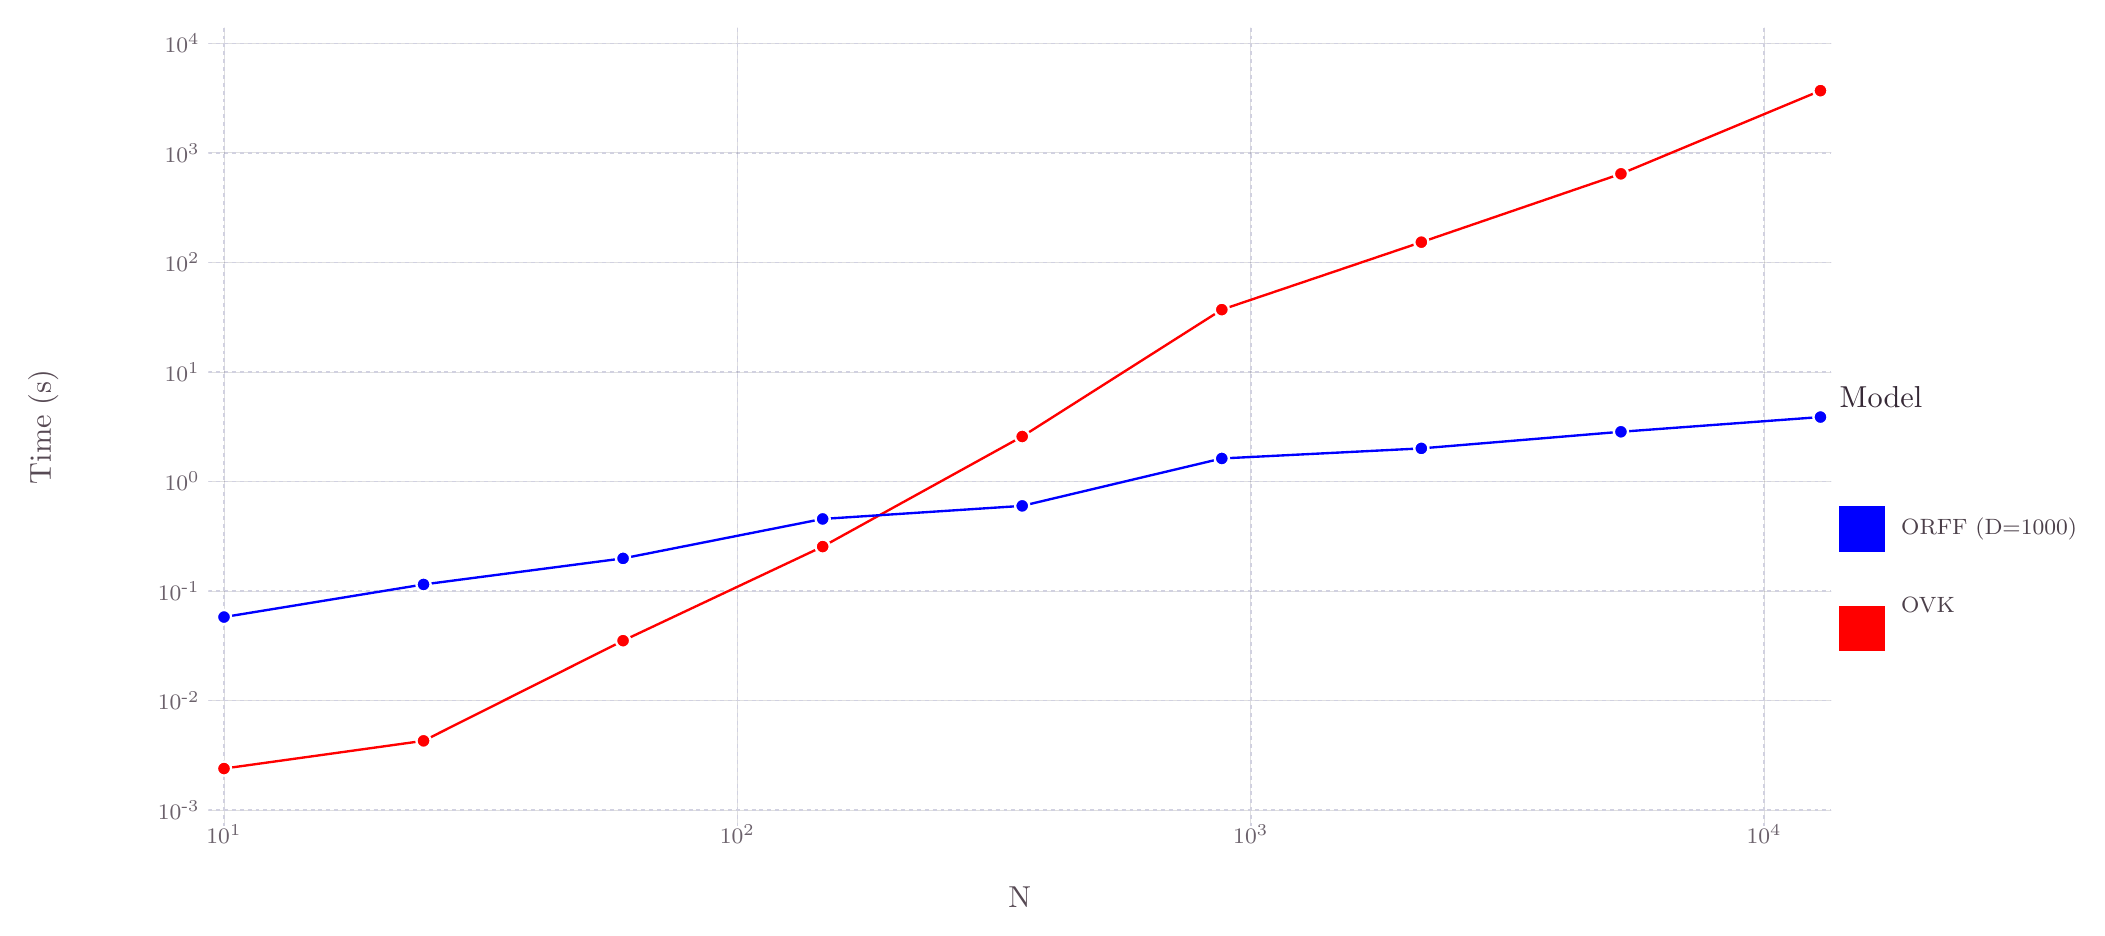 \begin{tikzpicture}[x=1mm,y=-1mm]
\definecolor{mycolor4C404B}{rgb}{0.3,0.25,0.29}
\definecolor{mycolor000000}{rgb}{0,0,0}
\definecolor{mycolor0000FF}{rgb}{0,0,1}
\definecolor{mycolor362A35}{rgb}{0.21,0.16,0.21}
\definecolor{mycolorFFFFFF}{rgb}{1,1,1}
\definecolor{mycolorD0D0E0}{rgb}{0.82,0.82,0.88}
\definecolor{mycolor000000}{rgb}{0,0,0}
\definecolor{mycolorFF0000}{rgb}{1,0,0}
\definecolor{mycolor6C606B}{rgb}{0.42,0.38,0.42}
\definecolor{mycolor564A55}{rgb}{0.34,0.29,0.33}
\begin{scope}
\begin{scope}
% \fontspec{PT Sans}
\draw (123.81,115.39) node [text=mycolor564A55,draw=mycolor000000,draw opacity=0,rotate around={-0: (0,1.81)},inner sep=0.0]{\fontsize{3.88mm}{4.66mm}\selectfont $\text{N}$};
\end{scope}
\begin{scope}
% \fontspec{PT Sans Caption}
\draw (22.75,107.38) node [text=mycolor6C606B,rotate around={-0: (101.07,2)},inner sep=0.0]{\fontsize{2.82mm}{3.39mm}\selectfont $\text{10}^{\text{1}}\text{}$};
\draw (87.95,107.38) node [text=mycolor6C606B,rotate around={-0: (35.86,2)},inner sep=0.0]{\fontsize{2.82mm}{3.39mm}\selectfont $\text{10}^{\text{2}}\text{}$};
\draw (153.15,107.38) node [text=mycolor6C606B,rotate around={-0: (-29.34,2)},inner sep=0.0]{\fontsize{2.82mm}{3.39mm}\selectfont $\text{10}^{\text{3}}\text{}$};
\draw (218.36,107.38) node [text=mycolor6C606B,rotate around={-0: (-94.55,2)},inner sep=0.0]{\fontsize{2.82mm}{3.39mm}\selectfont $\text{10}^{\text{4}}\text{}$};
\end{scope}
\begin{scope}
\begin{scope}
% \fontspec{PT Sans}
\draw (235.69,68.69) node [text=mycolor4C404B,rotate around={-0: (7.25,0)},right,inner sep=0.0]{\fontsize{2.82mm}{3.39mm}\selectfont $\text{ORFF (D=1000)}$};
\draw (235.69,78.32) node [text=mycolor4C404B,rotate around={-0: (7.25,-3.63)},right,inner sep=0.0]{\fontsize{2.82mm}{3.39mm}\selectfont $\text{OVK}$};
\end{scope}
\begin{scope}
\path [fill=mycolor0000FF,draw=mycolor000000,draw opacity=0] (227.88,65.78) rectangle +(5.81,5.81);
\path [fill=mycolorFF0000,draw=mycolor000000,draw opacity=0] (227.88,78.41) rectangle +(5.81,5.81);
\end{scope}
\begin{scope}
% \fontspec{PT Sans}
\draw (227.88,51.87) node [text=mycolor362A35,draw=mycolor000000,draw opacity=0,rotate around={-0: (11.06,0.19)},right,inner sep=0.0]{\fontsize{3.88mm}{4.66mm}\selectfont $\text{Model}$};
\end{scope}
\end{scope}
\begin{scope}
\clip  (20.75,5) -- (226.88,5) -- (226.88,106.38) -- (20.75,106.38);
\begin{scope}
\clip  (20.75,5) -- (226.88,5) -- (226.88,106.38) -- (20.75,106.38);
\path [fill=mycolor000000,fill opacity=0,draw=mycolor000000,draw opacity=0] (20.75,5) rectangle +(206.14,101.38);
\end{scope}
\begin{scope}
[dash pattern=on 0.5mm off 0.5mm,line width=0.2mm]
\path [fill=mycolor000000,draw=mycolorD0D0E0]  (20.75,104.38) -- (226.88,104.38);
\path [fill=mycolor000000,draw=mycolorD0D0E0]  (20.75,90.47) -- (226.88,90.47);
\path [fill=mycolor000000,draw=mycolorD0D0E0]  (20.75,76.56) -- (226.88,76.56);
\path [fill=mycolor000000,draw=mycolorD0D0E0]  (20.75,62.64) -- (226.88,62.64);
\path [fill=mycolor000000,draw=mycolorD0D0E0]  (20.75,48.73) -- (226.88,48.73);
\path [fill=mycolor000000,draw=mycolorD0D0E0]  (20.75,34.82) -- (226.88,34.82);
\path [fill=mycolor000000,draw=mycolorD0D0E0]  (20.75,20.91) -- (226.88,20.91);
\path [fill=mycolor000000,draw=mycolorD0D0E0]  (20.75,7) -- (226.88,7);
\end{scope}
\begin{scope}
[dash pattern=on 0.5mm off 0.5mm,line width=0.2mm]
\path [fill=mycolor000000,draw=mycolorD0D0E0]  (22.75,5) -- (22.75,106.38);
\path [fill=mycolor000000,draw=mycolorD0D0E0]  (87.95,5) -- (87.95,106.38);
\path [fill=mycolor000000,draw=mycolorD0D0E0]  (153.15,5) -- (153.15,106.38);
\path [fill=mycolor000000,draw=mycolorD0D0E0]  (218.36,5) -- (218.36,106.38);
\end{scope}
\begin{scope}
\begin{scope}
[line width=0.3mm]
\path [fill=mycolor000000,fill opacity=0,draw=mycolorFF0000]  (22.75,99.09) -- (48.09,95.57) -- (73.43,82.85) -- (98.78,70.9) -- (124.12,56.92) -- (149.47,40.81) -- (174.81,32.24) -- (200.16,23.56) -- (225.5,13);
\end{scope}
\begin{scope}
[line width=0.3mm]
\path [fill=mycolor000000,fill opacity=0,draw=mycolor0000FF]  (22.75,79.85) -- (48.09,75.71) -- (73.43,72.4) -- (98.78,67.39) -- (124.12,65.73) -- (149.47,59.71) -- (174.81,58.43) -- (200.16,56.32) -- (225.5,54.45);
\end{scope}
\begin{scope}
\begin{scope}
[line width=0.3mm]
\path [fill=mycolorFF0000,draw=mycolorFFFFFF] (22.75,99.09) circle [radius=0.9];
\path [fill=mycolorFF0000,draw=mycolorFFFFFF] (48.09,95.57) circle [radius=0.9];
\path [fill=mycolorFF0000,draw=mycolorFFFFFF] (73.43,82.85) circle [radius=0.9];
\path [fill=mycolorFF0000,draw=mycolorFFFFFF] (98.78,70.9) circle [radius=0.9];
\path [fill=mycolorFF0000,draw=mycolorFFFFFF] (124.12,56.92) circle [radius=0.9];
\path [fill=mycolorFF0000,draw=mycolorFFFFFF] (149.47,40.81) circle [radius=0.9];
\path [fill=mycolorFF0000,draw=mycolorFFFFFF] (174.81,32.24) circle [radius=0.9];
\path [fill=mycolorFF0000,draw=mycolorFFFFFF] (200.16,23.56) circle [radius=0.9];
\path [fill=mycolorFF0000,draw=mycolorFFFFFF] (225.5,13) circle [radius=0.9];
\end{scope}
\end{scope}
\begin{scope}
\begin{scope}
[line width=0.3mm]
\path [fill=mycolor0000FF,draw=mycolorFFFFFF] (22.75,79.85) circle [radius=0.9];
\path [fill=mycolor0000FF,draw=mycolorFFFFFF] (48.09,75.71) circle [radius=0.9];
\path [fill=mycolor0000FF,draw=mycolorFFFFFF] (73.43,72.4) circle [radius=0.9];
\path [fill=mycolor0000FF,draw=mycolorFFFFFF] (98.78,67.39) circle [radius=0.9];
\path [fill=mycolor0000FF,draw=mycolorFFFFFF] (124.12,65.73) circle [radius=0.9];
\path [fill=mycolor0000FF,draw=mycolorFFFFFF] (149.47,59.71) circle [radius=0.9];
\path [fill=mycolor0000FF,draw=mycolorFFFFFF] (174.81,58.43) circle [radius=0.9];
\path [fill=mycolor0000FF,draw=mycolorFFFFFF] (200.16,56.32) circle [radius=0.9];
\path [fill=mycolor0000FF,draw=mycolorFFFFFF] (225.5,54.45) circle [radius=0.9];
\end{scope}
\end{scope}
\end{scope}
\end{scope}
\begin{scope}
% \fontspec{PT Sans Caption}
\draw (19.74,104.38) node [text=mycolor6C606B,rotate around={-0: (-3.07,-48.69)},left,inner sep=0.0]{\fontsize{2.82mm}{3.39mm}\selectfont $\text{10}^{\text{-3}}\text{}$};
\draw (19.74,90.47) node [text=mycolor6C606B,rotate around={-0: (-3.07,-34.78)},left,inner sep=0.0]{\fontsize{2.82mm}{3.39mm}\selectfont $\text{10}^{\text{-2}}\text{}$};
\draw (19.74,76.56) node [text=mycolor6C606B,rotate around={-0: (-3.07,-20.87)},left,inner sep=0.0]{\fontsize{2.82mm}{3.39mm}\selectfont $\text{10}^{\text{-1}}\text{}$};
\draw (19.74,62.64) node [text=mycolor6C606B,rotate around={-0: (-3.07,-6.96)},left,inner sep=0.0]{\fontsize{2.82mm}{3.39mm}\selectfont $\text{10}^{\text{0}}\text{}$};
\draw (19.74,48.73) node [text=mycolor6C606B,rotate around={-0: (-3.07,6.96)},left,inner sep=0.0]{\fontsize{2.82mm}{3.39mm}\selectfont $\text{10}^{\text{1}}\text{}$};
\draw (19.74,34.82) node [text=mycolor6C606B,rotate around={-0: (-3.07,20.87)},left,inner sep=0.0]{\fontsize{2.82mm}{3.39mm}\selectfont $\text{10}^{\text{2}}\text{}$};
\draw (19.74,20.91) node [text=mycolor6C606B,rotate around={-0: (-3.07,34.78)},left,inner sep=0.0]{\fontsize{2.82mm}{3.39mm}\selectfont $\text{10}^{\text{3}}\text{}$};
\draw (19.74,7) node [text=mycolor6C606B,rotate around={-0: (-3.07,48.69)},left,inner sep=0.0]{\fontsize{2.82mm}{3.39mm}\selectfont $\text{10}^{\text{4}}\text{}$};
\end{scope}
\begin{scope}
% \fontspec{PT Sans}
\draw (1.81,53.69) node [text=mycolor564A55,draw=mycolor000000,draw opacity=0,rotate around={90: (0,2)},inner sep=0.0]{\fontsize{3.88mm}{4.66mm}\selectfont $\text{Time (s)}$};
\end{scope}
\end{scope}
\end{tikzpicture}
